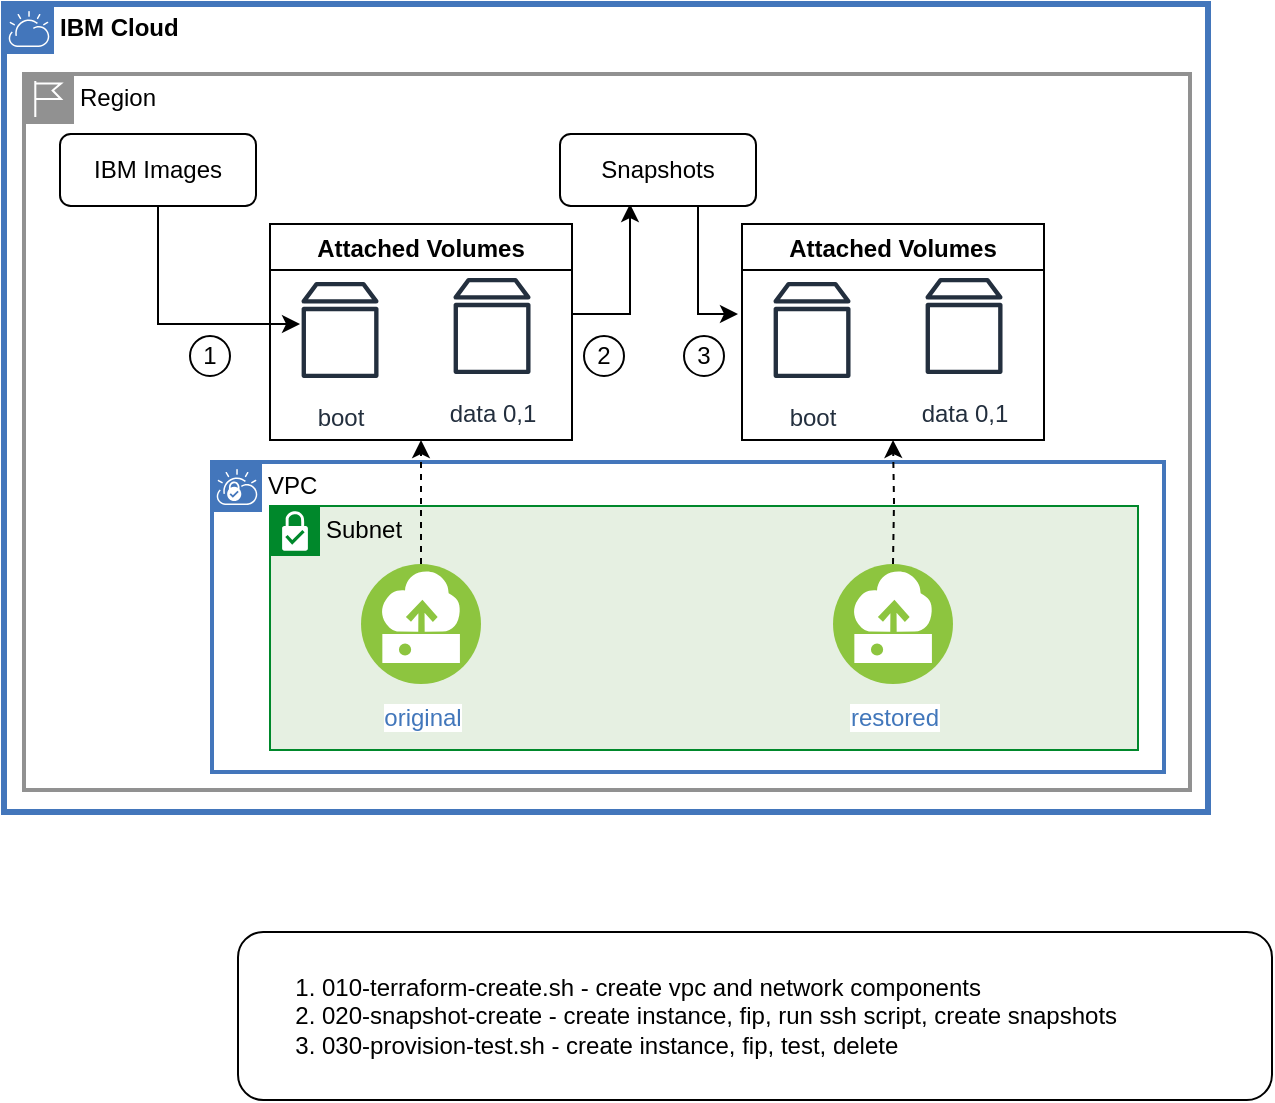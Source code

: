 <mxfile version="16.5.1" type="device" pages="2"><diagram name="flow" id="YDFwmaUrGOZTs-ahYR6l"><mxGraphModel dx="1106" dy="1222" grid="0" gridSize="10" guides="1" tooltips="1" connect="1" arrows="1" fold="1" page="0" pageScale="1" pageWidth="1050" pageHeight="500" math="0" shadow="0"><root><mxCell id="EraImP0vhxX8YfHZwqSK-0"/><mxCell id="EraImP0vhxX8YfHZwqSK-1" parent="EraImP0vhxX8YfHZwqSK-0"/><mxCell id="EraImP0vhxX8YfHZwqSK-2" value="IBM Cloud" style="shape=mxgraph.ibm.box;prType=cloud;fontStyle=1;verticalAlign=top;align=left;spacingLeft=32;spacingTop=4;fillColor=none;rounded=0;whiteSpace=wrap;html=1;strokeColor=#4376BB;strokeWidth=3;dashed=0;container=0;spacing=-4;collapsible=0;expand=0;recursiveResize=0;" parent="EraImP0vhxX8YfHZwqSK-1" vertex="1"><mxGeometry x="4" y="-48" width="602" height="404" as="geometry"/></mxCell><mxCell id="EraImP0vhxX8YfHZwqSK-3" value="Region" style="shape=mxgraph.ibm.box;prType=region;fontStyle=0;verticalAlign=top;align=left;spacingLeft=32;spacingTop=4;rounded=0;whiteSpace=wrap;html=1;strokeColor=#919191;strokeWidth=2;dashed=0;container=0;spacing=-4;collapsible=0;expand=0;recursiveResize=0;fillColor=none;" parent="EraImP0vhxX8YfHZwqSK-1" vertex="1"><mxGeometry x="14" y="-13" width="583" height="358" as="geometry"/></mxCell><mxCell id="EraImP0vhxX8YfHZwqSK-4" value="VPC" style="shape=mxgraph.ibm.box;prType=vpc;fontStyle=0;verticalAlign=top;align=left;spacingLeft=32;spacingTop=4;fillColor=none;rounded=0;whiteSpace=wrap;html=1;strokeColor=#4376BB;strokeWidth=2;dashed=0;container=0;spacing=-4;collapsible=0;expand=0;recursiveResize=0;" parent="EraImP0vhxX8YfHZwqSK-1" vertex="1"><mxGeometry x="108" y="181" width="476" height="155" as="geometry"/></mxCell><mxCell id="EraImP0vhxX8YfHZwqSK-5" value="Subnet" style="shape=mxgraph.ibm.box;prType=subnet;fontStyle=0;verticalAlign=top;align=left;spacingLeft=32;spacingTop=4;fillColor=#E6F0E2;rounded=0;whiteSpace=wrap;html=1;strokeColor=#00882B;strokeWidth=1;dashed=0;container=0;spacing=-4;collapsible=0;expand=0;recursiveResize=0;" parent="EraImP0vhxX8YfHZwqSK-1" vertex="1"><mxGeometry x="137" y="203" width="434" height="122" as="geometry"/></mxCell><mxCell id="EraImP0vhxX8YfHZwqSK-7" style="edgeStyle=orthogonalEdgeStyle;rounded=0;orthogonalLoop=1;jettySize=auto;html=1;" parent="EraImP0vhxX8YfHZwqSK-1" edge="1"><mxGeometry relative="1" as="geometry"><mxPoint x="288" y="107" as="sourcePoint"/><mxPoint x="317" y="52" as="targetPoint"/><Array as="points"><mxPoint x="317" y="107"/><mxPoint x="317" y="52"/></Array></mxGeometry></mxCell><mxCell id="EraImP0vhxX8YfHZwqSK-8" value="boot" style="outlineConnect=0;fontColor=#232F3E;gradientColor=none;strokeColor=#232F3E;fillColor=#ffffff;dashed=0;verticalLabelPosition=bottom;verticalAlign=top;align=center;html=1;fontSize=12;fontStyle=0;aspect=fixed;shape=mxgraph.aws4.resourceIcon;resIcon=mxgraph.aws4.volume;" parent="EraImP0vhxX8YfHZwqSK-1" vertex="1"><mxGeometry x="142" y="85" width="60" height="60" as="geometry"/></mxCell><mxCell id="EraImP0vhxX8YfHZwqSK-11" style="edgeStyle=orthogonalEdgeStyle;rounded=0;orthogonalLoop=1;jettySize=auto;html=1;entryX=0.167;entryY=0.45;entryDx=0;entryDy=0;entryPerimeter=0;" parent="EraImP0vhxX8YfHZwqSK-1" source="EraImP0vhxX8YfHZwqSK-12" target="EraImP0vhxX8YfHZwqSK-8" edge="1"><mxGeometry relative="1" as="geometry"><Array as="points"><mxPoint x="81" y="112"/></Array></mxGeometry></mxCell><mxCell id="EraImP0vhxX8YfHZwqSK-12" value="IBM Images" style="rounded=1;whiteSpace=wrap;html=1;" parent="EraImP0vhxX8YfHZwqSK-1" vertex="1"><mxGeometry x="32" y="17" width="98" height="36" as="geometry"/></mxCell><mxCell id="EraImP0vhxX8YfHZwqSK-13" style="edgeStyle=orthogonalEdgeStyle;rounded=0;orthogonalLoop=1;jettySize=auto;html=1;" parent="EraImP0vhxX8YfHZwqSK-1" source="EraImP0vhxX8YfHZwqSK-14" edge="1"><mxGeometry relative="1" as="geometry"><mxPoint x="371" y="107" as="targetPoint"/><Array as="points"><mxPoint x="351" y="107"/></Array></mxGeometry></mxCell><mxCell id="EraImP0vhxX8YfHZwqSK-14" value="Snapshots" style="rounded=1;whiteSpace=wrap;html=1;" parent="EraImP0vhxX8YfHZwqSK-1" vertex="1"><mxGeometry x="282" y="17" width="98" height="36" as="geometry"/></mxCell><mxCell id="EraImP0vhxX8YfHZwqSK-15" value="1" style="ellipse;whiteSpace=wrap;html=1;aspect=fixed;fillColor=none;" parent="EraImP0vhxX8YfHZwqSK-1" vertex="1"><mxGeometry x="97" y="118" width="20" height="20" as="geometry"/></mxCell><mxCell id="EraImP0vhxX8YfHZwqSK-16" value="2" style="ellipse;whiteSpace=wrap;html=1;aspect=fixed;fillColor=none;" parent="EraImP0vhxX8YfHZwqSK-1" vertex="1"><mxGeometry x="294" y="118" width="20" height="20" as="geometry"/></mxCell><mxCell id="EraImP0vhxX8YfHZwqSK-17" value="3" style="ellipse;whiteSpace=wrap;html=1;aspect=fixed;fillColor=none;" parent="EraImP0vhxX8YfHZwqSK-1" vertex="1"><mxGeometry x="344" y="118" width="20" height="20" as="geometry"/></mxCell><mxCell id="EraImP0vhxX8YfHZwqSK-18" value="&lt;ol&gt;&lt;li&gt;010-terraform-create.sh - create vpc and network components&lt;/li&gt;&lt;li&gt;020-snapshot-create - create instance, fip, run ssh script, create snapshots&lt;/li&gt;&lt;li&gt;030-provision-test.sh - create instance, fip, test, delete&lt;br&gt;&lt;/li&gt;&lt;/ol&gt;" style="rounded=1;whiteSpace=wrap;html=1;align=left;" parent="EraImP0vhxX8YfHZwqSK-1" vertex="1"><mxGeometry x="121" y="416" width="517" height="84" as="geometry"/></mxCell><mxCell id="EraImP0vhxX8YfHZwqSK-19" value="data 0,1" style="outlineConnect=0;fontColor=#232F3E;gradientColor=none;strokeColor=#232F3E;fillColor=#ffffff;dashed=0;verticalLabelPosition=bottom;verticalAlign=top;align=center;html=1;fontSize=12;fontStyle=0;aspect=fixed;shape=mxgraph.aws4.resourceIcon;resIcon=mxgraph.aws4.volume;" parent="EraImP0vhxX8YfHZwqSK-1" vertex="1"><mxGeometry x="218" y="83" width="60" height="60" as="geometry"/></mxCell><mxCell id="EraImP0vhxX8YfHZwqSK-26" value="Attached Volumes" style="swimlane;" parent="EraImP0vhxX8YfHZwqSK-1" vertex="1"><mxGeometry x="137" y="62" width="151" height="108" as="geometry"/></mxCell><mxCell id="EraImP0vhxX8YfHZwqSK-27" style="edgeStyle=orthogonalEdgeStyle;rounded=0;orthogonalLoop=1;jettySize=auto;html=1;entryX=0.5;entryY=1;entryDx=0;entryDy=0;dashed=1;" parent="EraImP0vhxX8YfHZwqSK-1" source="EraImP0vhxX8YfHZwqSK-6" target="EraImP0vhxX8YfHZwqSK-26" edge="1"><mxGeometry relative="1" as="geometry"/></mxCell><mxCell id="EraImP0vhxX8YfHZwqSK-6" value="original" style="aspect=fixed;perimeter=ellipsePerimeter;html=1;align=center;shadow=0;dashed=0;fontColor=#4277BB;labelBackgroundColor=#ffffff;fontSize=12;spacingTop=3;image;image=img/lib/ibm/vpc/Instance.svg;" parent="EraImP0vhxX8YfHZwqSK-1" vertex="1"><mxGeometry x="182.5" y="232" width="60" height="60" as="geometry"/></mxCell><mxCell id="EraImP0vhxX8YfHZwqSK-9" value="restored" style="aspect=fixed;perimeter=ellipsePerimeter;html=1;align=center;shadow=0;dashed=0;fontColor=#4277BB;labelBackgroundColor=#ffffff;fontSize=12;spacingTop=3;image;image=img/lib/ibm/vpc/Instance.svg;" parent="EraImP0vhxX8YfHZwqSK-1" vertex="1"><mxGeometry x="418.5" y="232" width="60" height="60" as="geometry"/></mxCell><mxCell id="EraImP0vhxX8YfHZwqSK-29" value="boot" style="outlineConnect=0;fontColor=#232F3E;gradientColor=none;strokeColor=#232F3E;fillColor=#ffffff;dashed=0;verticalLabelPosition=bottom;verticalAlign=top;align=center;html=1;fontSize=12;fontStyle=0;aspect=fixed;shape=mxgraph.aws4.resourceIcon;resIcon=mxgraph.aws4.volume;" parent="EraImP0vhxX8YfHZwqSK-1" vertex="1"><mxGeometry x="378" y="85" width="60" height="60" as="geometry"/></mxCell><mxCell id="EraImP0vhxX8YfHZwqSK-30" value="data 0,1" style="outlineConnect=0;fontColor=#232F3E;gradientColor=none;strokeColor=#232F3E;fillColor=#ffffff;dashed=0;verticalLabelPosition=bottom;verticalAlign=top;align=center;html=1;fontSize=12;fontStyle=0;aspect=fixed;shape=mxgraph.aws4.resourceIcon;resIcon=mxgraph.aws4.volume;" parent="EraImP0vhxX8YfHZwqSK-1" vertex="1"><mxGeometry x="454" y="83" width="60" height="60" as="geometry"/></mxCell><mxCell id="EraImP0vhxX8YfHZwqSK-31" value="Attached Volumes" style="swimlane;" parent="EraImP0vhxX8YfHZwqSK-1" vertex="1"><mxGeometry x="373" y="62" width="151" height="108" as="geometry"/></mxCell><mxCell id="EraImP0vhxX8YfHZwqSK-32" style="edgeStyle=orthogonalEdgeStyle;rounded=0;orthogonalLoop=1;jettySize=auto;html=1;entryX=0.5;entryY=1;entryDx=0;entryDy=0;dashed=1;" parent="EraImP0vhxX8YfHZwqSK-1" target="EraImP0vhxX8YfHZwqSK-31" edge="1"><mxGeometry relative="1" as="geometry"><mxPoint x="448.5" y="232" as="sourcePoint"/></mxGeometry></mxCell></root></mxGraphModel></diagram><diagram name="backup" id="uQWMDbv0zQt69hTjM4JB"><mxGraphModel dx="1106" dy="1222" grid="0" gridSize="10" guides="1" tooltips="1" connect="1" arrows="1" fold="1" page="0" pageScale="1" pageWidth="1050" pageHeight="500" math="0" shadow="0"><root><mxCell id="wLYbZDBkeO9HtYeOMLtH-0"/><mxCell id="wLYbZDBkeO9HtYeOMLtH-1" parent="wLYbZDBkeO9HtYeOMLtH-0"/><mxCell id="wLYbZDBkeO9HtYeOMLtH-2" value="IBM Cloud" style="shape=mxgraph.ibm.box;prType=cloud;fontStyle=1;verticalAlign=top;align=left;spacingLeft=32;spacingTop=4;fillColor=none;rounded=0;whiteSpace=wrap;html=1;strokeColor=#4376BB;strokeWidth=3;dashed=0;container=0;spacing=-4;collapsible=0;expand=0;recursiveResize=0;" vertex="1" parent="wLYbZDBkeO9HtYeOMLtH-1"><mxGeometry x="4" y="-48" width="602" height="404" as="geometry"/></mxCell><mxCell id="wLYbZDBkeO9HtYeOMLtH-3" value="Region" style="shape=mxgraph.ibm.box;prType=region;fontStyle=0;verticalAlign=top;align=left;spacingLeft=32;spacingTop=4;rounded=0;whiteSpace=wrap;html=1;strokeColor=#919191;strokeWidth=2;dashed=0;container=0;spacing=-4;collapsible=0;expand=0;recursiveResize=0;fillColor=none;" vertex="1" parent="wLYbZDBkeO9HtYeOMLtH-1"><mxGeometry x="14" y="-13" width="583" height="358" as="geometry"/></mxCell><mxCell id="wLYbZDBkeO9HtYeOMLtH-4" value="VPC" style="shape=mxgraph.ibm.box;prType=vpc;fontStyle=0;verticalAlign=top;align=left;spacingLeft=32;spacingTop=4;fillColor=none;rounded=0;whiteSpace=wrap;html=1;strokeColor=#4376BB;strokeWidth=2;dashed=0;container=0;spacing=-4;collapsible=0;expand=0;recursiveResize=0;" vertex="1" parent="wLYbZDBkeO9HtYeOMLtH-1"><mxGeometry x="108" y="181" width="476" height="155" as="geometry"/></mxCell><mxCell id="wLYbZDBkeO9HtYeOMLtH-5" value="Subnet" style="shape=mxgraph.ibm.box;prType=subnet;fontStyle=0;verticalAlign=top;align=left;spacingLeft=32;spacingTop=4;fillColor=#E6F0E2;rounded=0;whiteSpace=wrap;html=1;strokeColor=#00882B;strokeWidth=1;dashed=0;container=0;spacing=-4;collapsible=0;expand=0;recursiveResize=0;" vertex="1" parent="wLYbZDBkeO9HtYeOMLtH-1"><mxGeometry x="137" y="203" width="434" height="122" as="geometry"/></mxCell><mxCell id="wLYbZDBkeO9HtYeOMLtH-6" style="edgeStyle=orthogonalEdgeStyle;rounded=0;orthogonalLoop=1;jettySize=auto;html=1;" edge="1" parent="wLYbZDBkeO9HtYeOMLtH-1"><mxGeometry relative="1" as="geometry"><mxPoint x="288" y="107" as="sourcePoint"/><mxPoint x="317" y="52" as="targetPoint"/><Array as="points"><mxPoint x="317" y="107"/><mxPoint x="317" y="52"/></Array></mxGeometry></mxCell><mxCell id="wLYbZDBkeO9HtYeOMLtH-7" value="boot" style="outlineConnect=0;fontColor=#232F3E;gradientColor=none;strokeColor=#232F3E;fillColor=#ffffff;dashed=0;verticalLabelPosition=bottom;verticalAlign=top;align=center;html=1;fontSize=12;fontStyle=0;aspect=fixed;shape=mxgraph.aws4.resourceIcon;resIcon=mxgraph.aws4.volume;" vertex="1" parent="wLYbZDBkeO9HtYeOMLtH-1"><mxGeometry x="142" y="85" width="60" height="60" as="geometry"/></mxCell><mxCell id="wLYbZDBkeO9HtYeOMLtH-8" style="edgeStyle=orthogonalEdgeStyle;rounded=0;orthogonalLoop=1;jettySize=auto;html=1;entryX=0.167;entryY=0.45;entryDx=0;entryDy=0;entryPerimeter=0;" edge="1" parent="wLYbZDBkeO9HtYeOMLtH-1" source="wLYbZDBkeO9HtYeOMLtH-9" target="wLYbZDBkeO9HtYeOMLtH-7"><mxGeometry relative="1" as="geometry"><Array as="points"><mxPoint x="81" y="112"/></Array></mxGeometry></mxCell><mxCell id="wLYbZDBkeO9HtYeOMLtH-9" value="IBM Images" style="rounded=1;whiteSpace=wrap;html=1;" vertex="1" parent="wLYbZDBkeO9HtYeOMLtH-1"><mxGeometry x="32" y="17" width="98" height="36" as="geometry"/></mxCell><mxCell id="wLYbZDBkeO9HtYeOMLtH-10" style="edgeStyle=orthogonalEdgeStyle;rounded=0;orthogonalLoop=1;jettySize=auto;html=1;" edge="1" parent="wLYbZDBkeO9HtYeOMLtH-1" source="wLYbZDBkeO9HtYeOMLtH-11"><mxGeometry relative="1" as="geometry"><mxPoint x="371" y="107" as="targetPoint"/><Array as="points"><mxPoint x="351" y="107"/></Array></mxGeometry></mxCell><mxCell id="wLYbZDBkeO9HtYeOMLtH-11" value="Snapshots" style="rounded=1;whiteSpace=wrap;html=1;" vertex="1" parent="wLYbZDBkeO9HtYeOMLtH-1"><mxGeometry x="282" y="17" width="98" height="36" as="geometry"/></mxCell><mxCell id="wLYbZDBkeO9HtYeOMLtH-12" value="1" style="ellipse;whiteSpace=wrap;html=1;aspect=fixed;fillColor=none;" vertex="1" parent="wLYbZDBkeO9HtYeOMLtH-1"><mxGeometry x="97" y="118" width="20" height="20" as="geometry"/></mxCell><mxCell id="wLYbZDBkeO9HtYeOMLtH-13" value="2" style="ellipse;whiteSpace=wrap;html=1;aspect=fixed;fillColor=none;" vertex="1" parent="wLYbZDBkeO9HtYeOMLtH-1"><mxGeometry x="294" y="118" width="20" height="20" as="geometry"/></mxCell><mxCell id="wLYbZDBkeO9HtYeOMLtH-14" value="3" style="ellipse;whiteSpace=wrap;html=1;aspect=fixed;fillColor=none;" vertex="1" parent="wLYbZDBkeO9HtYeOMLtH-1"><mxGeometry x="344" y="118" width="20" height="20" as="geometry"/></mxCell><mxCell id="wLYbZDBkeO9HtYeOMLtH-15" value="&lt;ol&gt;&lt;li&gt;010-terraform-create.sh - create vpc and network components&lt;/li&gt;&lt;li&gt;&lt;span&gt;Backup&lt;/span&gt;&lt;/li&gt;&lt;li&gt;&lt;span&gt;Restore&lt;/span&gt;&lt;br&gt;&lt;/li&gt;&lt;/ol&gt;" style="rounded=1;whiteSpace=wrap;html=1;align=left;" vertex="1" parent="wLYbZDBkeO9HtYeOMLtH-1"><mxGeometry x="121" y="416" width="517" height="84" as="geometry"/></mxCell><mxCell id="wLYbZDBkeO9HtYeOMLtH-16" value="data 0,1" style="outlineConnect=0;fontColor=#232F3E;gradientColor=none;strokeColor=#232F3E;fillColor=#ffffff;dashed=0;verticalLabelPosition=bottom;verticalAlign=top;align=center;html=1;fontSize=12;fontStyle=0;aspect=fixed;shape=mxgraph.aws4.resourceIcon;resIcon=mxgraph.aws4.volume;" vertex="1" parent="wLYbZDBkeO9HtYeOMLtH-1"><mxGeometry x="218" y="83" width="60" height="60" as="geometry"/></mxCell><mxCell id="wLYbZDBkeO9HtYeOMLtH-17" value="Attached Volumes" style="swimlane;" vertex="1" parent="wLYbZDBkeO9HtYeOMLtH-1"><mxGeometry x="137" y="62" width="151" height="108" as="geometry"/></mxCell><mxCell id="wLYbZDBkeO9HtYeOMLtH-18" style="edgeStyle=orthogonalEdgeStyle;rounded=0;orthogonalLoop=1;jettySize=auto;html=1;entryX=0.5;entryY=1;entryDx=0;entryDy=0;dashed=1;" edge="1" parent="wLYbZDBkeO9HtYeOMLtH-1" source="wLYbZDBkeO9HtYeOMLtH-19" target="wLYbZDBkeO9HtYeOMLtH-17"><mxGeometry relative="1" as="geometry"/></mxCell><mxCell id="wLYbZDBkeO9HtYeOMLtH-19" value="original" style="aspect=fixed;perimeter=ellipsePerimeter;html=1;align=center;shadow=0;dashed=0;fontColor=#4277BB;labelBackgroundColor=#ffffff;fontSize=12;spacingTop=3;image;image=img/lib/ibm/vpc/Instance.svg;" vertex="1" parent="wLYbZDBkeO9HtYeOMLtH-1"><mxGeometry x="182.5" y="232" width="60" height="60" as="geometry"/></mxCell><mxCell id="wLYbZDBkeO9HtYeOMLtH-20" value="restored" style="aspect=fixed;perimeter=ellipsePerimeter;html=1;align=center;shadow=0;dashed=0;fontColor=#4277BB;labelBackgroundColor=#ffffff;fontSize=12;spacingTop=3;image;image=img/lib/ibm/vpc/Instance.svg;" vertex="1" parent="wLYbZDBkeO9HtYeOMLtH-1"><mxGeometry x="418.5" y="232" width="60" height="60" as="geometry"/></mxCell><mxCell id="wLYbZDBkeO9HtYeOMLtH-21" value="boot" style="outlineConnect=0;fontColor=#232F3E;gradientColor=none;strokeColor=#232F3E;fillColor=#ffffff;dashed=0;verticalLabelPosition=bottom;verticalAlign=top;align=center;html=1;fontSize=12;fontStyle=0;aspect=fixed;shape=mxgraph.aws4.resourceIcon;resIcon=mxgraph.aws4.volume;" vertex="1" parent="wLYbZDBkeO9HtYeOMLtH-1"><mxGeometry x="378" y="85" width="60" height="60" as="geometry"/></mxCell><mxCell id="wLYbZDBkeO9HtYeOMLtH-22" value="data 0,1" style="outlineConnect=0;fontColor=#232F3E;gradientColor=none;strokeColor=#232F3E;fillColor=#ffffff;dashed=0;verticalLabelPosition=bottom;verticalAlign=top;align=center;html=1;fontSize=12;fontStyle=0;aspect=fixed;shape=mxgraph.aws4.resourceIcon;resIcon=mxgraph.aws4.volume;" vertex="1" parent="wLYbZDBkeO9HtYeOMLtH-1"><mxGeometry x="454" y="83" width="60" height="60" as="geometry"/></mxCell><mxCell id="wLYbZDBkeO9HtYeOMLtH-23" value="Attached Volumes" style="swimlane;" vertex="1" parent="wLYbZDBkeO9HtYeOMLtH-1"><mxGeometry x="373" y="62" width="151" height="108" as="geometry"/></mxCell><mxCell id="wLYbZDBkeO9HtYeOMLtH-24" style="edgeStyle=orthogonalEdgeStyle;rounded=0;orthogonalLoop=1;jettySize=auto;html=1;entryX=0.5;entryY=1;entryDx=0;entryDy=0;dashed=1;" edge="1" parent="wLYbZDBkeO9HtYeOMLtH-1" target="wLYbZDBkeO9HtYeOMLtH-23"><mxGeometry relative="1" as="geometry"><mxPoint x="448.5" y="232" as="sourcePoint"/></mxGeometry></mxCell></root></mxGraphModel></diagram></mxfile>